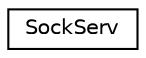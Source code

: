 digraph "Graphical Class Hierarchy"
{
  edge [fontname="Helvetica",fontsize="10",labelfontname="Helvetica",labelfontsize="10"];
  node [fontname="Helvetica",fontsize="10",shape=record];
  rankdir="LR";
  Node0 [label="SockServ",height=0.2,width=0.4,color="black", fillcolor="white", style="filled",URL="$class_sock_serv.html",tooltip="Provide a socket listener and the ability to send data to connected partners. "];
}
